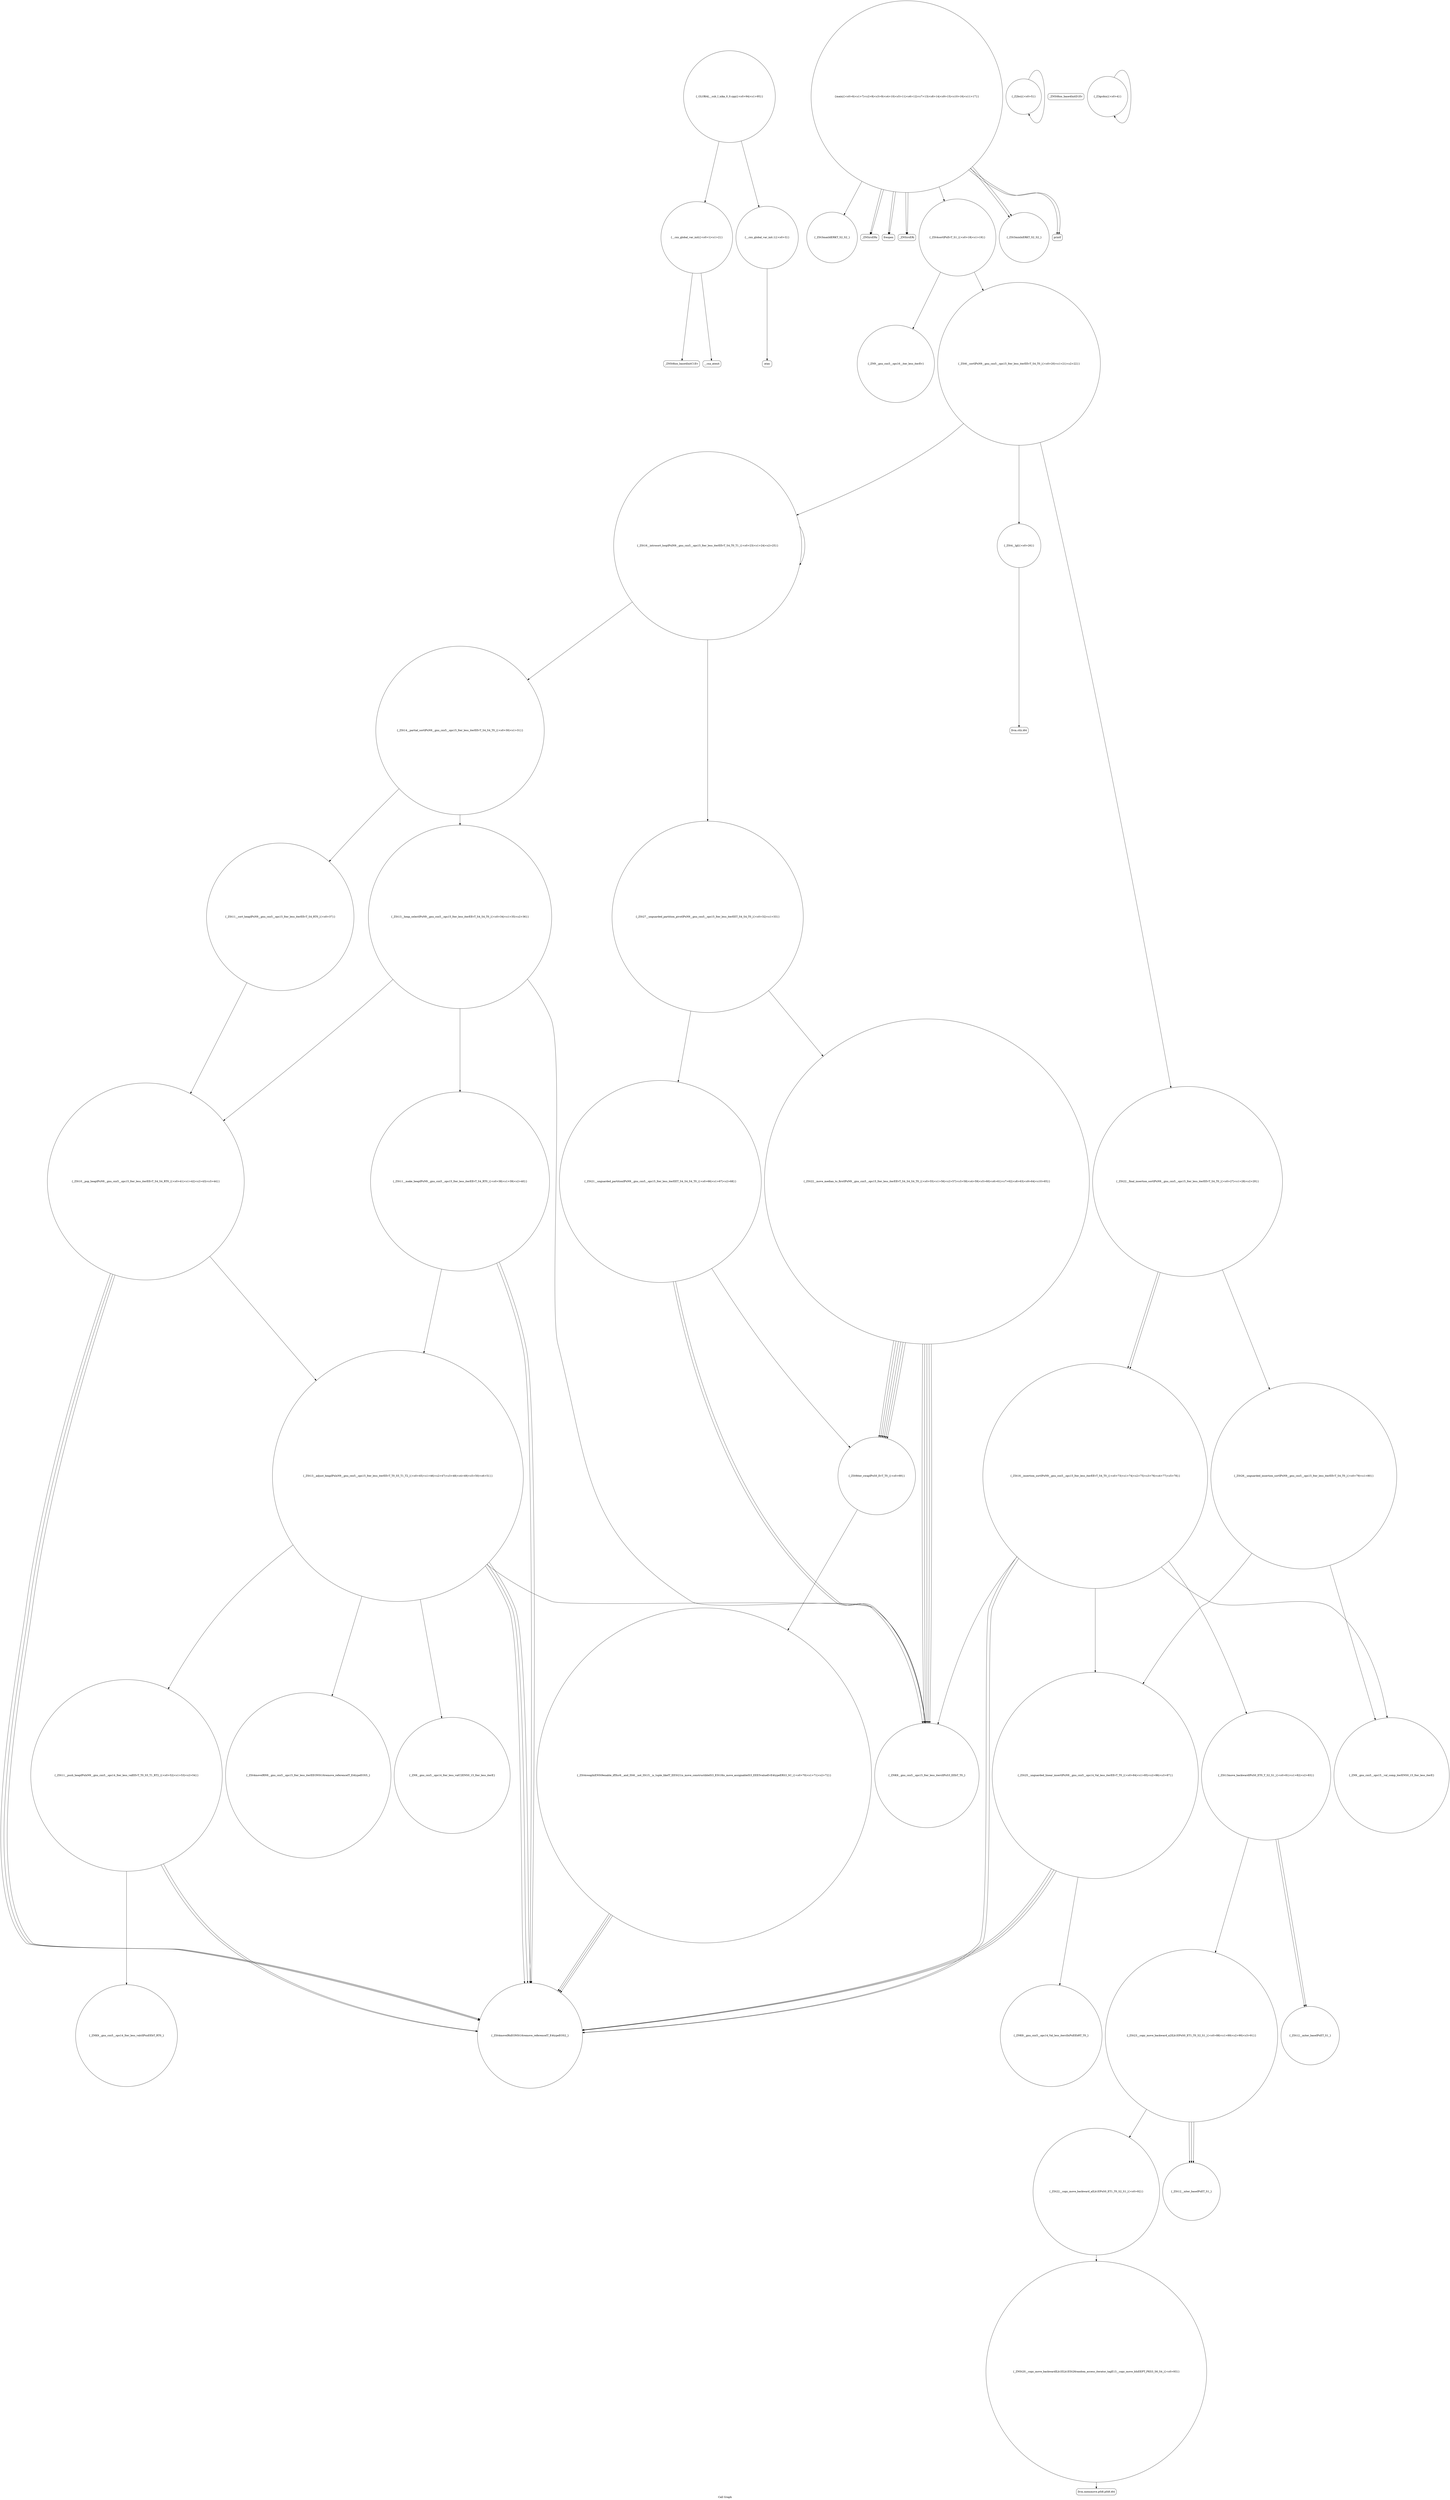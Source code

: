 digraph "Call Graph" {
	label="Call Graph";

	Node0x5586cc53e000 [shape=record,shape=circle,label="{__cxx_global_var_init|{<s0>1|<s1>2}}"];
	Node0x5586cc53e000:s0 -> Node0x5586cc53e080[color=black];
	Node0x5586cc53e000:s1 -> Node0x5586cc53e180[color=black];
	Node0x5586cc53f680 [shape=record,shape=circle,label="{_ZSt12__miter_baseIPxET_S1_}"];
	Node0x5586cc53e380 [shape=record,shape=circle,label="{_Z2bci|{<s0>5}}"];
	Node0x5586cc53e380:s0 -> Node0x5586cc53e380[color=black];
	Node0x5586cc53e700 [shape=record,shape=circle,label="{_ZSt3maxIdERKT_S2_S2_}"];
	Node0x5586cc53ea80 [shape=record,shape=circle,label="{_ZSt14__partial_sortIPxN9__gnu_cxx5__ops15_Iter_less_iterEEvT_S4_S4_T0_|{<s0>30|<s1>31}}"];
	Node0x5586cc53ea80:s0 -> Node0x5586cc53eb80[color=black];
	Node0x5586cc53ea80:s1 -> Node0x5586cc53ec00[color=black];
	Node0x5586cc53ee00 [shape=record,shape=circle,label="{_ZSt4moveIRxEONSt16remove_referenceIT_E4typeEOS2_}"];
	Node0x5586cc53f180 [shape=record,shape=circle,label="{_ZSt21__unguarded_partitionIPxN9__gnu_cxx5__ops15_Iter_less_iterEET_S4_S4_S4_T0_|{<s0>66|<s1>67|<s2>68}}"];
	Node0x5586cc53f180:s0 -> Node0x5586cc53ed00[color=black];
	Node0x5586cc53f180:s1 -> Node0x5586cc53ed00[color=black];
	Node0x5586cc53f180:s2 -> Node0x5586cc53f200[color=black];
	Node0x5586cc53f500 [shape=record,shape=circle,label="{_ZSt25__unguarded_linear_insertIPxN9__gnu_cxx5__ops14_Val_less_iterEEvT_T0_|{<s0>84|<s1>85|<s2>86|<s3>87}}"];
	Node0x5586cc53f500:s0 -> Node0x5586cc53ee00[color=black];
	Node0x5586cc53f500:s1 -> Node0x5586cc540920[color=black];
	Node0x5586cc53f500:s2 -> Node0x5586cc53ee00[color=black];
	Node0x5586cc53f500:s3 -> Node0x5586cc53ee00[color=black];
	Node0x5586cc53e200 [shape=record,shape=circle,label="{__cxx_global_var_init.1|{<s0>3}}"];
	Node0x5586cc53e200:s0 -> Node0x5586cc53e280[color=black];
	Node0x5586cc5408a0 [shape=record,shape=Mrecord,label="{llvm.memmove.p0i8.p0i8.i64}"];
	Node0x5586cc53e580 [shape=record,shape=Mrecord,label="{_ZNSirsERx}"];
	Node0x5586cc53e900 [shape=record,shape=circle,label="{_ZSt16__introsort_loopIPxlN9__gnu_cxx5__ops15_Iter_less_iterEEvT_S4_T0_T1_|{<s0>23|<s1>24|<s2>25}}"];
	Node0x5586cc53e900:s0 -> Node0x5586cc53ea80[color=black];
	Node0x5586cc53e900:s1 -> Node0x5586cc53eb00[color=black];
	Node0x5586cc53e900:s2 -> Node0x5586cc53e900[color=black];
	Node0x5586cc53ec80 [shape=record,shape=circle,label="{_ZSt11__make_heapIPxN9__gnu_cxx5__ops15_Iter_less_iterEEvT_S4_RT0_|{<s0>38|<s1>39|<s2>40}}"];
	Node0x5586cc53ec80:s0 -> Node0x5586cc53ee00[color=black];
	Node0x5586cc53ec80:s1 -> Node0x5586cc53ee00[color=black];
	Node0x5586cc53ec80:s2 -> Node0x5586cc53ee80[color=black];
	Node0x5586cc53f000 [shape=record,shape=circle,label="{_ZSt11__push_heapIPxlxN9__gnu_cxx5__ops14_Iter_less_valEEvT_T0_S5_T1_RT2_|{<s0>52|<s1>53|<s2>54}}"];
	Node0x5586cc53f000:s0 -> Node0x5586cc53f080[color=black];
	Node0x5586cc53f000:s1 -> Node0x5586cc53ee00[color=black];
	Node0x5586cc53f000:s2 -> Node0x5586cc53ee00[color=black];
	Node0x5586cc53f380 [shape=record,shape=circle,label="{_ZSt16__insertion_sortIPxN9__gnu_cxx5__ops15_Iter_less_iterEEvT_S4_T0_|{<s0>73|<s1>74|<s2>75|<s3>76|<s4>77|<s5>78}}"];
	Node0x5586cc53f380:s0 -> Node0x5586cc53ed00[color=black];
	Node0x5586cc53f380:s1 -> Node0x5586cc53ee00[color=black];
	Node0x5586cc53f380:s2 -> Node0x5586cc53f480[color=black];
	Node0x5586cc53f380:s3 -> Node0x5586cc53ee00[color=black];
	Node0x5586cc53f380:s4 -> Node0x5586cc53f580[color=black];
	Node0x5586cc53f380:s5 -> Node0x5586cc53f500[color=black];
	Node0x5586cc53e080 [shape=record,shape=Mrecord,label="{_ZNSt8ios_base4InitC1Ev}"];
	Node0x5586cc53f700 [shape=record,shape=circle,label="{_ZSt22__copy_move_backward_aILb1EPxS0_ET1_T0_S2_S1_|{<s0>92}}"];
	Node0x5586cc53f700:s0 -> Node0x5586cc540820[color=black];
	Node0x5586cc53e400 [shape=record,shape=circle,label="{main|{<s0>6|<s1>7|<s2>8|<s3>9|<s4>10|<s5>11|<s6>12|<s7>13|<s8>14|<s9>15|<s10>16|<s11>17}}"];
	Node0x5586cc53e400:s0 -> Node0x5586cc53e480[color=black];
	Node0x5586cc53e400:s1 -> Node0x5586cc53e480[color=black];
	Node0x5586cc53e400:s2 -> Node0x5586cc53e500[color=black];
	Node0x5586cc53e400:s3 -> Node0x5586cc53e580[color=black];
	Node0x5586cc53e400:s4 -> Node0x5586cc53e500[color=black];
	Node0x5586cc53e400:s5 -> Node0x5586cc53e580[color=black];
	Node0x5586cc53e400:s6 -> Node0x5586cc53e600[color=black];
	Node0x5586cc53e400:s7 -> Node0x5586cc53e680[color=black];
	Node0x5586cc53e400:s8 -> Node0x5586cc53e680[color=black];
	Node0x5586cc53e400:s9 -> Node0x5586cc53e700[color=black];
	Node0x5586cc53e400:s10 -> Node0x5586cc53e780[color=black];
	Node0x5586cc53e400:s11 -> Node0x5586cc53e780[color=black];
	Node0x5586cc53e780 [shape=record,shape=Mrecord,label="{printf}"];
	Node0x5586cc53eb00 [shape=record,shape=circle,label="{_ZSt27__unguarded_partition_pivotIPxN9__gnu_cxx5__ops15_Iter_less_iterEET_S4_S4_T0_|{<s0>32|<s1>33}}"];
	Node0x5586cc53eb00:s0 -> Node0x5586cc53f100[color=black];
	Node0x5586cc53eb00:s1 -> Node0x5586cc53f180[color=black];
	Node0x5586cc53ee80 [shape=record,shape=circle,label="{_ZSt13__adjust_heapIPxlxN9__gnu_cxx5__ops15_Iter_less_iterEEvT_T0_S5_T1_T2_|{<s0>45|<s1>46|<s2>47|<s3>48|<s4>49|<s5>50|<s6>51}}"];
	Node0x5586cc53ee80:s0 -> Node0x5586cc53ed00[color=black];
	Node0x5586cc53ee80:s1 -> Node0x5586cc53ee00[color=black];
	Node0x5586cc53ee80:s2 -> Node0x5586cc53ee00[color=black];
	Node0x5586cc53ee80:s3 -> Node0x5586cc53ef00[color=black];
	Node0x5586cc53ee80:s4 -> Node0x5586cc53ef80[color=black];
	Node0x5586cc53ee80:s5 -> Node0x5586cc53ee00[color=black];
	Node0x5586cc53ee80:s6 -> Node0x5586cc53f000[color=black];
	Node0x5586cc53f200 [shape=record,shape=circle,label="{_ZSt9iter_swapIPxS0_EvT_T0_|{<s0>69}}"];
	Node0x5586cc53f200:s0 -> Node0x5586cc53f280[color=black];
	Node0x5586cc53f580 [shape=record,shape=circle,label="{_ZN9__gnu_cxx5__ops15__val_comp_iterENS0_15_Iter_less_iterE}"];
	Node0x5586cc53e280 [shape=record,shape=Mrecord,label="{atan}"];
	Node0x5586cc540920 [shape=record,shape=circle,label="{_ZNK9__gnu_cxx5__ops14_Val_less_iterclIxPxEEbRT_T0_}"];
	Node0x5586cc53e600 [shape=record,shape=circle,label="{_ZSt4sortIPxEvT_S1_|{<s0>18|<s1>19}}"];
	Node0x5586cc53e600:s0 -> Node0x5586cc53e880[color=black];
	Node0x5586cc53e600:s1 -> Node0x5586cc53e800[color=black];
	Node0x5586cc53e980 [shape=record,shape=circle,label="{_ZSt4__lgl|{<s0>26}}"];
	Node0x5586cc53e980:s0 -> Node0x5586cc53f300[color=black];
	Node0x5586cc53ed00 [shape=record,shape=circle,label="{_ZNK9__gnu_cxx5__ops15_Iter_less_iterclIPxS3_EEbT_T0_}"];
	Node0x5586cc53f080 [shape=record,shape=circle,label="{_ZNK9__gnu_cxx5__ops14_Iter_less_valclIPxxEEbT_RT0_}"];
	Node0x5586cc53f400 [shape=record,shape=circle,label="{_ZSt26__unguarded_insertion_sortIPxN9__gnu_cxx5__ops15_Iter_less_iterEEvT_S4_T0_|{<s0>79|<s1>80}}"];
	Node0x5586cc53f400:s0 -> Node0x5586cc53f580[color=black];
	Node0x5586cc53f400:s1 -> Node0x5586cc53f500[color=black];
	Node0x5586cc53e100 [shape=record,shape=Mrecord,label="{_ZNSt8ios_base4InitD1Ev}"];
	Node0x5586cc53f780 [shape=record,shape=circle,label="{_ZSt12__niter_baseIPxET_S1_}"];
	Node0x5586cc53e480 [shape=record,shape=Mrecord,label="{freopen}"];
	Node0x5586cc53e800 [shape=record,shape=circle,label="{_ZSt6__sortIPxN9__gnu_cxx5__ops15_Iter_less_iterEEvT_S4_T0_|{<s0>20|<s1>21|<s2>22}}"];
	Node0x5586cc53e800:s0 -> Node0x5586cc53e980[color=black];
	Node0x5586cc53e800:s1 -> Node0x5586cc53e900[color=black];
	Node0x5586cc53e800:s2 -> Node0x5586cc53ea00[color=black];
	Node0x5586cc53eb80 [shape=record,shape=circle,label="{_ZSt13__heap_selectIPxN9__gnu_cxx5__ops15_Iter_less_iterEEvT_S4_S4_T0_|{<s0>34|<s1>35|<s2>36}}"];
	Node0x5586cc53eb80:s0 -> Node0x5586cc53ec80[color=black];
	Node0x5586cc53eb80:s1 -> Node0x5586cc53ed00[color=black];
	Node0x5586cc53eb80:s2 -> Node0x5586cc53ed80[color=black];
	Node0x5586cc53ef00 [shape=record,shape=circle,label="{_ZSt4moveIRN9__gnu_cxx5__ops15_Iter_less_iterEEONSt16remove_referenceIT_E4typeEOS5_}"];
	Node0x5586cc53f280 [shape=record,shape=circle,label="{_ZSt4swapIxENSt9enable_ifIXsr6__and_ISt6__not_ISt15__is_tuple_likeIT_EESt21is_move_constructibleIS3_ESt18is_move_assignableIS3_EEE5valueEvE4typeERS3_SC_|{<s0>70|<s1>71|<s2>72}}"];
	Node0x5586cc53f280:s0 -> Node0x5586cc53ee00[color=black];
	Node0x5586cc53f280:s1 -> Node0x5586cc53ee00[color=black];
	Node0x5586cc53f280:s2 -> Node0x5586cc53ee00[color=black];
	Node0x5586cc53f600 [shape=record,shape=circle,label="{_ZSt23__copy_move_backward_a2ILb1EPxS0_ET1_T0_S2_S1_|{<s0>88|<s1>89|<s2>90|<s3>91}}"];
	Node0x5586cc53f600:s0 -> Node0x5586cc53f780[color=black];
	Node0x5586cc53f600:s1 -> Node0x5586cc53f780[color=black];
	Node0x5586cc53f600:s2 -> Node0x5586cc53f780[color=black];
	Node0x5586cc53f600:s3 -> Node0x5586cc53f700[color=black];
	Node0x5586cc53e300 [shape=record,shape=circle,label="{_Z3gcdxx|{<s0>4}}"];
	Node0x5586cc53e300:s0 -> Node0x5586cc53e300[color=black];
	Node0x5586cc5409a0 [shape=record,shape=circle,label="{_GLOBAL__sub_I_nika_0_0.cpp|{<s0>94|<s1>95}}"];
	Node0x5586cc5409a0:s0 -> Node0x5586cc53e000[color=black];
	Node0x5586cc5409a0:s1 -> Node0x5586cc53e200[color=black];
	Node0x5586cc53e680 [shape=record,shape=circle,label="{_ZSt3minIxERKT_S2_S2_}"];
	Node0x5586cc53ea00 [shape=record,shape=circle,label="{_ZSt22__final_insertion_sortIPxN9__gnu_cxx5__ops15_Iter_less_iterEEvT_S4_T0_|{<s0>27|<s1>28|<s2>29}}"];
	Node0x5586cc53ea00:s0 -> Node0x5586cc53f380[color=black];
	Node0x5586cc53ea00:s1 -> Node0x5586cc53f400[color=black];
	Node0x5586cc53ea00:s2 -> Node0x5586cc53f380[color=black];
	Node0x5586cc53ed80 [shape=record,shape=circle,label="{_ZSt10__pop_heapIPxN9__gnu_cxx5__ops15_Iter_less_iterEEvT_S4_S4_RT0_|{<s0>41|<s1>42|<s2>43|<s3>44}}"];
	Node0x5586cc53ed80:s0 -> Node0x5586cc53ee00[color=black];
	Node0x5586cc53ed80:s1 -> Node0x5586cc53ee00[color=black];
	Node0x5586cc53ed80:s2 -> Node0x5586cc53ee00[color=black];
	Node0x5586cc53ed80:s3 -> Node0x5586cc53ee80[color=black];
	Node0x5586cc53f100 [shape=record,shape=circle,label="{_ZSt22__move_median_to_firstIPxN9__gnu_cxx5__ops15_Iter_less_iterEEvT_S4_S4_S4_T0_|{<s0>55|<s1>56|<s2>57|<s3>58|<s4>59|<s5>60|<s6>61|<s7>62|<s8>63|<s9>64|<s10>65}}"];
	Node0x5586cc53f100:s0 -> Node0x5586cc53ed00[color=black];
	Node0x5586cc53f100:s1 -> Node0x5586cc53ed00[color=black];
	Node0x5586cc53f100:s2 -> Node0x5586cc53f200[color=black];
	Node0x5586cc53f100:s3 -> Node0x5586cc53ed00[color=black];
	Node0x5586cc53f100:s4 -> Node0x5586cc53f200[color=black];
	Node0x5586cc53f100:s5 -> Node0x5586cc53f200[color=black];
	Node0x5586cc53f100:s6 -> Node0x5586cc53ed00[color=black];
	Node0x5586cc53f100:s7 -> Node0x5586cc53f200[color=black];
	Node0x5586cc53f100:s8 -> Node0x5586cc53ed00[color=black];
	Node0x5586cc53f100:s9 -> Node0x5586cc53f200[color=black];
	Node0x5586cc53f100:s10 -> Node0x5586cc53f200[color=black];
	Node0x5586cc53f480 [shape=record,shape=circle,label="{_ZSt13move_backwardIPxS0_ET0_T_S2_S1_|{<s0>81|<s1>82|<s2>83}}"];
	Node0x5586cc53f480:s0 -> Node0x5586cc53f680[color=black];
	Node0x5586cc53f480:s1 -> Node0x5586cc53f680[color=black];
	Node0x5586cc53f480:s2 -> Node0x5586cc53f600[color=black];
	Node0x5586cc53e180 [shape=record,shape=Mrecord,label="{__cxa_atexit}"];
	Node0x5586cc540820 [shape=record,shape=circle,label="{_ZNSt20__copy_move_backwardILb1ELb1ESt26random_access_iterator_tagE13__copy_move_bIxEEPT_PKS3_S6_S4_|{<s0>93}}"];
	Node0x5586cc540820:s0 -> Node0x5586cc5408a0[color=black];
	Node0x5586cc53e500 [shape=record,shape=Mrecord,label="{_ZNSirsERi}"];
	Node0x5586cc53e880 [shape=record,shape=circle,label="{_ZN9__gnu_cxx5__ops16__iter_less_iterEv}"];
	Node0x5586cc53ec00 [shape=record,shape=circle,label="{_ZSt11__sort_heapIPxN9__gnu_cxx5__ops15_Iter_less_iterEEvT_S4_RT0_|{<s0>37}}"];
	Node0x5586cc53ec00:s0 -> Node0x5586cc53ed80[color=black];
	Node0x5586cc53ef80 [shape=record,shape=circle,label="{_ZN9__gnu_cxx5__ops14_Iter_less_valC2ENS0_15_Iter_less_iterE}"];
	Node0x5586cc53f300 [shape=record,shape=Mrecord,label="{llvm.ctlz.i64}"];
}
